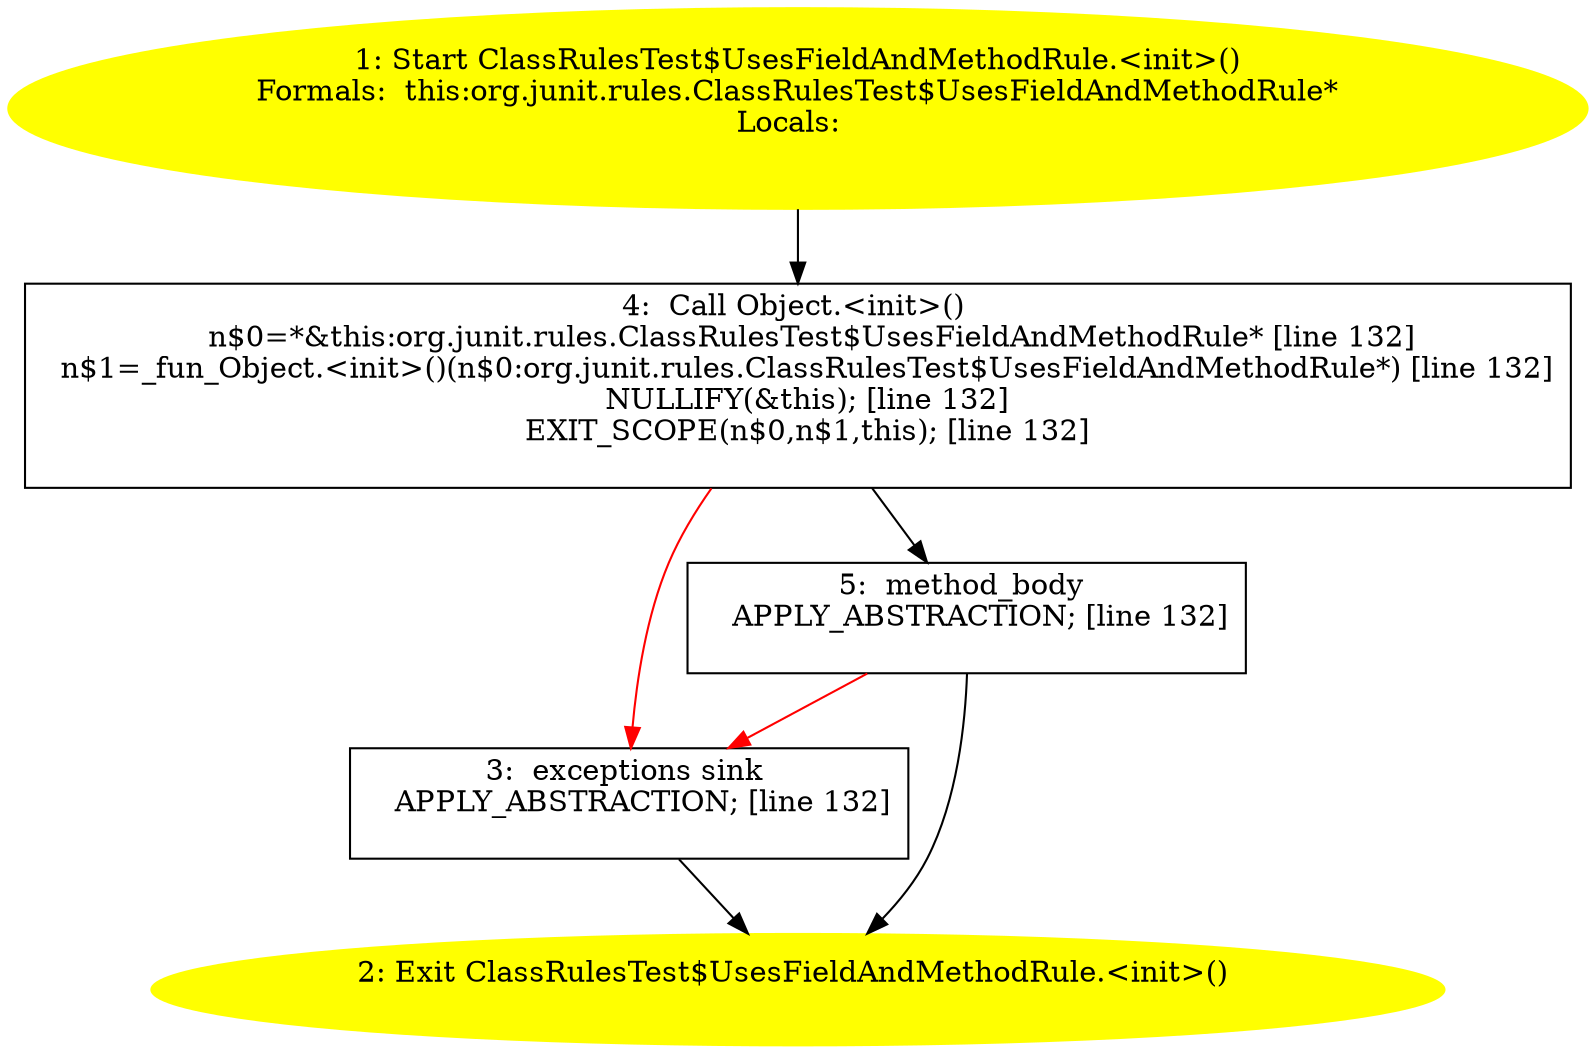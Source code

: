 /* @generated */
digraph cfg {
"org.junit.rules.ClassRulesTest$UsesFieldAndMethodRule.<init>().9978ec1d1c5f6e32585db96f6b1aeb20_1" [label="1: Start ClassRulesTest$UsesFieldAndMethodRule.<init>()\nFormals:  this:org.junit.rules.ClassRulesTest$UsesFieldAndMethodRule*\nLocals:  \n  " color=yellow style=filled]
	

	 "org.junit.rules.ClassRulesTest$UsesFieldAndMethodRule.<init>().9978ec1d1c5f6e32585db96f6b1aeb20_1" -> "org.junit.rules.ClassRulesTest$UsesFieldAndMethodRule.<init>().9978ec1d1c5f6e32585db96f6b1aeb20_4" ;
"org.junit.rules.ClassRulesTest$UsesFieldAndMethodRule.<init>().9978ec1d1c5f6e32585db96f6b1aeb20_2" [label="2: Exit ClassRulesTest$UsesFieldAndMethodRule.<init>() \n  " color=yellow style=filled]
	

"org.junit.rules.ClassRulesTest$UsesFieldAndMethodRule.<init>().9978ec1d1c5f6e32585db96f6b1aeb20_3" [label="3:  exceptions sink \n   APPLY_ABSTRACTION; [line 132]\n " shape="box"]
	

	 "org.junit.rules.ClassRulesTest$UsesFieldAndMethodRule.<init>().9978ec1d1c5f6e32585db96f6b1aeb20_3" -> "org.junit.rules.ClassRulesTest$UsesFieldAndMethodRule.<init>().9978ec1d1c5f6e32585db96f6b1aeb20_2" ;
"org.junit.rules.ClassRulesTest$UsesFieldAndMethodRule.<init>().9978ec1d1c5f6e32585db96f6b1aeb20_4" [label="4:  Call Object.<init>() \n   n$0=*&this:org.junit.rules.ClassRulesTest$UsesFieldAndMethodRule* [line 132]\n  n$1=_fun_Object.<init>()(n$0:org.junit.rules.ClassRulesTest$UsesFieldAndMethodRule*) [line 132]\n  NULLIFY(&this); [line 132]\n  EXIT_SCOPE(n$0,n$1,this); [line 132]\n " shape="box"]
	

	 "org.junit.rules.ClassRulesTest$UsesFieldAndMethodRule.<init>().9978ec1d1c5f6e32585db96f6b1aeb20_4" -> "org.junit.rules.ClassRulesTest$UsesFieldAndMethodRule.<init>().9978ec1d1c5f6e32585db96f6b1aeb20_5" ;
	 "org.junit.rules.ClassRulesTest$UsesFieldAndMethodRule.<init>().9978ec1d1c5f6e32585db96f6b1aeb20_4" -> "org.junit.rules.ClassRulesTest$UsesFieldAndMethodRule.<init>().9978ec1d1c5f6e32585db96f6b1aeb20_3" [color="red" ];
"org.junit.rules.ClassRulesTest$UsesFieldAndMethodRule.<init>().9978ec1d1c5f6e32585db96f6b1aeb20_5" [label="5:  method_body \n   APPLY_ABSTRACTION; [line 132]\n " shape="box"]
	

	 "org.junit.rules.ClassRulesTest$UsesFieldAndMethodRule.<init>().9978ec1d1c5f6e32585db96f6b1aeb20_5" -> "org.junit.rules.ClassRulesTest$UsesFieldAndMethodRule.<init>().9978ec1d1c5f6e32585db96f6b1aeb20_2" ;
	 "org.junit.rules.ClassRulesTest$UsesFieldAndMethodRule.<init>().9978ec1d1c5f6e32585db96f6b1aeb20_5" -> "org.junit.rules.ClassRulesTest$UsesFieldAndMethodRule.<init>().9978ec1d1c5f6e32585db96f6b1aeb20_3" [color="red" ];
}

